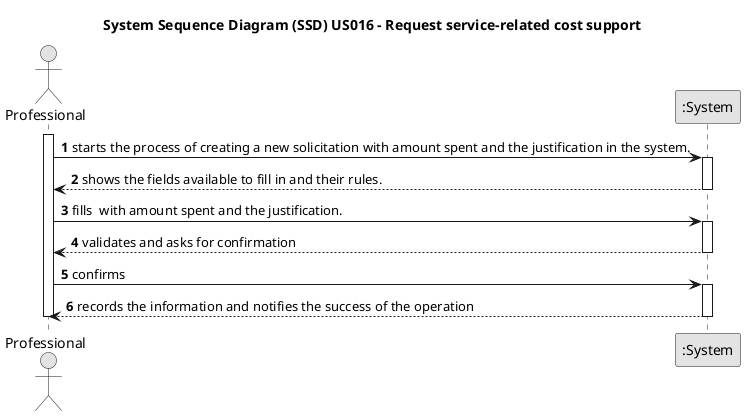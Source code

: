 @startuml
skinparam monochrome true
skinparam packageStyle rectangle
skinparam shadowing false

title System Sequence Diagram (SSD) US016 - Request service-related cost support

autonumber

actor Professional
participant ":System" as System

activate Professional
    Professional -> System : starts the process of creating a new solicitation with amount spent and the justification in the system.
    activate System
        System --> Professional : shows the fields available to fill in and their rules.
    deactivate System

    Professional -> System : fills  with amount spent and the justification.
    activate System
        System --> Professional : validates and asks for confirmation
    deactivate System

    Professional -> System : confirms
    activate System
        System --> Professional : records the information and notifies the success of the operation
    deactivate System
deactivate Professional

@enduml
